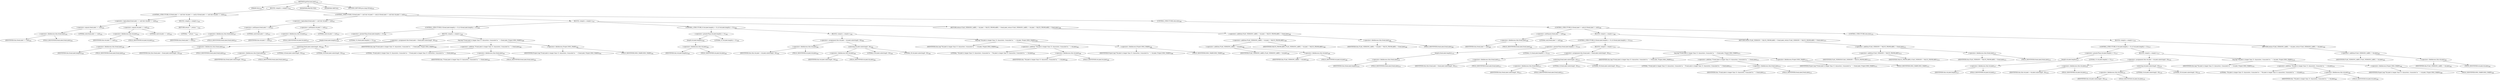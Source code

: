 digraph "getVersionLabel" {  
"1014" [label = <(METHOD,getVersionLabel)<SUB>553</SUB>> ]
"76" [label = <(PARAM,this)<SUB>553</SUB>> ]
"1015" [label = <(BLOCK,&lt;empty&gt;,&lt;empty&gt;)<SUB>553</SUB>> ]
"1016" [label = <(CONTROL_STRUCTURE,if (fromLabel == null &amp;&amp; toLabel == null),if (fromLabel == null &amp;&amp; toLabel == null))<SUB>554</SUB>> ]
"1017" [label = <(&lt;operator&gt;.logicalAnd,fromLabel == null &amp;&amp; toLabel == null)<SUB>554</SUB>> ]
"1018" [label = <(&lt;operator&gt;.equals,fromLabel == null)<SUB>554</SUB>> ]
"1019" [label = <(&lt;operator&gt;.fieldAccess,this.fromLabel)<SUB>554</SUB>> ]
"1020" [label = <(IDENTIFIER,this,fromLabel == null)<SUB>554</SUB>> ]
"1021" [label = <(FIELD_IDENTIFIER,fromLabel,fromLabel)<SUB>554</SUB>> ]
"1022" [label = <(LITERAL,null,fromLabel == null)<SUB>554</SUB>> ]
"1023" [label = <(&lt;operator&gt;.equals,toLabel == null)<SUB>554</SUB>> ]
"1024" [label = <(&lt;operator&gt;.fieldAccess,this.toLabel)<SUB>554</SUB>> ]
"1025" [label = <(IDENTIFIER,this,toLabel == null)<SUB>554</SUB>> ]
"1026" [label = <(FIELD_IDENTIFIER,toLabel,toLabel)<SUB>554</SUB>> ]
"1027" [label = <(LITERAL,null,toLabel == null)<SUB>554</SUB>> ]
"1028" [label = <(BLOCK,&lt;empty&gt;,&lt;empty&gt;)<SUB>554</SUB>> ]
"1029" [label = <(RETURN,return &quot;&quot;;,return &quot;&quot;;)<SUB>555</SUB>> ]
"1030" [label = <(LITERAL,&quot;&quot;,return &quot;&quot;;)<SUB>555</SUB>> ]
"1031" [label = <(CONTROL_STRUCTURE,if (fromLabel != null &amp;&amp; toLabel != null),if (fromLabel != null &amp;&amp; toLabel != null))<SUB>557</SUB>> ]
"1032" [label = <(&lt;operator&gt;.logicalAnd,fromLabel != null &amp;&amp; toLabel != null)<SUB>557</SUB>> ]
"1033" [label = <(&lt;operator&gt;.notEquals,fromLabel != null)<SUB>557</SUB>> ]
"1034" [label = <(&lt;operator&gt;.fieldAccess,this.fromLabel)<SUB>557</SUB>> ]
"1035" [label = <(IDENTIFIER,this,fromLabel != null)<SUB>557</SUB>> ]
"1036" [label = <(FIELD_IDENTIFIER,fromLabel,fromLabel)<SUB>557</SUB>> ]
"1037" [label = <(LITERAL,null,fromLabel != null)<SUB>557</SUB>> ]
"1038" [label = <(&lt;operator&gt;.notEquals,toLabel != null)<SUB>557</SUB>> ]
"1039" [label = <(&lt;operator&gt;.fieldAccess,this.toLabel)<SUB>557</SUB>> ]
"1040" [label = <(IDENTIFIER,this,toLabel != null)<SUB>557</SUB>> ]
"1041" [label = <(FIELD_IDENTIFIER,toLabel,toLabel)<SUB>557</SUB>> ]
"1042" [label = <(LITERAL,null,toLabel != null)<SUB>557</SUB>> ]
"1043" [label = <(BLOCK,&lt;empty&gt;,&lt;empty&gt;)<SUB>557</SUB>> ]
"1044" [label = <(CONTROL_STRUCTURE,if (fromLabel.length() &gt; 31),if (fromLabel.length() &gt; 31))<SUB>558</SUB>> ]
"1045" [label = <(&lt;operator&gt;.greaterThan,fromLabel.length() &gt; 31)<SUB>558</SUB>> ]
"1046" [label = <(length,fromLabel.length())<SUB>558</SUB>> ]
"1047" [label = <(&lt;operator&gt;.fieldAccess,this.fromLabel)<SUB>558</SUB>> ]
"1048" [label = <(IDENTIFIER,this,fromLabel.length())<SUB>558</SUB>> ]
"1049" [label = <(FIELD_IDENTIFIER,fromLabel,fromLabel)<SUB>558</SUB>> ]
"1050" [label = <(LITERAL,31,fromLabel.length() &gt; 31)<SUB>558</SUB>> ]
"1051" [label = <(BLOCK,&lt;empty&gt;,&lt;empty&gt;)<SUB>558</SUB>> ]
"1052" [label = <(&lt;operator&gt;.assignment,this.fromLabel = fromLabel.substring(0, 30))<SUB>559</SUB>> ]
"1053" [label = <(&lt;operator&gt;.fieldAccess,this.fromLabel)<SUB>559</SUB>> ]
"1054" [label = <(IDENTIFIER,this,this.fromLabel = fromLabel.substring(0, 30))<SUB>559</SUB>> ]
"1055" [label = <(FIELD_IDENTIFIER,fromLabel,fromLabel)<SUB>559</SUB>> ]
"1056" [label = <(substring,fromLabel.substring(0, 30))<SUB>559</SUB>> ]
"1057" [label = <(&lt;operator&gt;.fieldAccess,this.fromLabel)<SUB>559</SUB>> ]
"1058" [label = <(IDENTIFIER,this,fromLabel.substring(0, 30))<SUB>559</SUB>> ]
"1059" [label = <(FIELD_IDENTIFIER,fromLabel,fromLabel)<SUB>559</SUB>> ]
"1060" [label = <(LITERAL,0,fromLabel.substring(0, 30))<SUB>559</SUB>> ]
"1061" [label = <(LITERAL,30,fromLabel.substring(0, 30))<SUB>559</SUB>> ]
"1062" [label = <(log,log(&quot;FromLabel is longer than 31 characters, truncated to: &quot; + fromLabel, Project.MSG_WARN))<SUB>560</SUB>> ]
"75" [label = <(IDENTIFIER,this,log(&quot;FromLabel is longer than 31 characters, truncated to: &quot; + fromLabel, Project.MSG_WARN))<SUB>560</SUB>> ]
"1063" [label = <(&lt;operator&gt;.addition,&quot;FromLabel is longer than 31 characters, truncated to: &quot; + fromLabel)<SUB>560</SUB>> ]
"1064" [label = <(LITERAL,&quot;FromLabel is longer than 31 characters, truncated to: &quot;,&quot;FromLabel is longer than 31 characters, truncated to: &quot; + fromLabel)<SUB>560</SUB>> ]
"1065" [label = <(&lt;operator&gt;.fieldAccess,this.fromLabel)<SUB>561</SUB>> ]
"1066" [label = <(IDENTIFIER,this,&quot;FromLabel is longer than 31 characters, truncated to: &quot; + fromLabel)<SUB>561</SUB>> ]
"1067" [label = <(FIELD_IDENTIFIER,fromLabel,fromLabel)<SUB>561</SUB>> ]
"1068" [label = <(&lt;operator&gt;.fieldAccess,Project.MSG_WARN)<SUB>561</SUB>> ]
"1069" [label = <(IDENTIFIER,Project,log(&quot;FromLabel is longer than 31 characters, truncated to: &quot; + fromLabel, Project.MSG_WARN))<SUB>561</SUB>> ]
"1070" [label = <(FIELD_IDENTIFIER,MSG_WARN,MSG_WARN)<SUB>561</SUB>> ]
"1071" [label = <(CONTROL_STRUCTURE,if (toLabel.length() &gt; 31),if (toLabel.length() &gt; 31))<SUB>563</SUB>> ]
"1072" [label = <(&lt;operator&gt;.greaterThan,toLabel.length() &gt; 31)<SUB>563</SUB>> ]
"1073" [label = <(length,toLabel.length())<SUB>563</SUB>> ]
"1074" [label = <(&lt;operator&gt;.fieldAccess,this.toLabel)<SUB>563</SUB>> ]
"1075" [label = <(IDENTIFIER,this,toLabel.length())<SUB>563</SUB>> ]
"1076" [label = <(FIELD_IDENTIFIER,toLabel,toLabel)<SUB>563</SUB>> ]
"1077" [label = <(LITERAL,31,toLabel.length() &gt; 31)<SUB>563</SUB>> ]
"1078" [label = <(BLOCK,&lt;empty&gt;,&lt;empty&gt;)<SUB>563</SUB>> ]
"1079" [label = <(&lt;operator&gt;.assignment,this.toLabel = toLabel.substring(0, 30))<SUB>564</SUB>> ]
"1080" [label = <(&lt;operator&gt;.fieldAccess,this.toLabel)<SUB>564</SUB>> ]
"1081" [label = <(IDENTIFIER,this,this.toLabel = toLabel.substring(0, 30))<SUB>564</SUB>> ]
"1082" [label = <(FIELD_IDENTIFIER,toLabel,toLabel)<SUB>564</SUB>> ]
"1083" [label = <(substring,toLabel.substring(0, 30))<SUB>564</SUB>> ]
"1084" [label = <(&lt;operator&gt;.fieldAccess,this.toLabel)<SUB>564</SUB>> ]
"1085" [label = <(IDENTIFIER,this,toLabel.substring(0, 30))<SUB>564</SUB>> ]
"1086" [label = <(FIELD_IDENTIFIER,toLabel,toLabel)<SUB>564</SUB>> ]
"1087" [label = <(LITERAL,0,toLabel.substring(0, 30))<SUB>564</SUB>> ]
"1088" [label = <(LITERAL,30,toLabel.substring(0, 30))<SUB>564</SUB>> ]
"1089" [label = <(log,log(&quot;ToLabel is longer than 31 characters, truncated to: &quot; + toLabel, Project.MSG_WARN))<SUB>565</SUB>> ]
"77" [label = <(IDENTIFIER,this,log(&quot;ToLabel is longer than 31 characters, truncated to: &quot; + toLabel, Project.MSG_WARN))<SUB>565</SUB>> ]
"1090" [label = <(&lt;operator&gt;.addition,&quot;ToLabel is longer than 31 characters, truncated to: &quot; + toLabel)<SUB>565</SUB>> ]
"1091" [label = <(LITERAL,&quot;ToLabel is longer than 31 characters, truncated to: &quot;,&quot;ToLabel is longer than 31 characters, truncated to: &quot; + toLabel)<SUB>565</SUB>> ]
"1092" [label = <(&lt;operator&gt;.fieldAccess,this.toLabel)<SUB>566</SUB>> ]
"1093" [label = <(IDENTIFIER,this,&quot;ToLabel is longer than 31 characters, truncated to: &quot; + toLabel)<SUB>566</SUB>> ]
"1094" [label = <(FIELD_IDENTIFIER,toLabel,toLabel)<SUB>566</SUB>> ]
"1095" [label = <(&lt;operator&gt;.fieldAccess,Project.MSG_WARN)<SUB>566</SUB>> ]
"1096" [label = <(IDENTIFIER,Project,log(&quot;ToLabel is longer than 31 characters, truncated to: &quot; + toLabel, Project.MSG_WARN))<SUB>566</SUB>> ]
"1097" [label = <(FIELD_IDENTIFIER,MSG_WARN,MSG_WARN)<SUB>566</SUB>> ]
"1098" [label = <(RETURN,return FLAG_VERSION_LABEL + toLabel + VALUE_FROMLABEL + fromLabel;,return FLAG_VERSION_LABEL + toLabel + VALUE_FROMLABEL + fromLabel;)<SUB>568</SUB>> ]
"1099" [label = <(&lt;operator&gt;.addition,FLAG_VERSION_LABEL + toLabel + VALUE_FROMLABEL + fromLabel)<SUB>568</SUB>> ]
"1100" [label = <(&lt;operator&gt;.addition,FLAG_VERSION_LABEL + toLabel + VALUE_FROMLABEL)<SUB>568</SUB>> ]
"1101" [label = <(&lt;operator&gt;.addition,FLAG_VERSION_LABEL + toLabel)<SUB>568</SUB>> ]
"1102" [label = <(IDENTIFIER,FLAG_VERSION_LABEL,FLAG_VERSION_LABEL + toLabel)<SUB>568</SUB>> ]
"1103" [label = <(&lt;operator&gt;.fieldAccess,this.toLabel)<SUB>568</SUB>> ]
"1104" [label = <(IDENTIFIER,this,FLAG_VERSION_LABEL + toLabel)<SUB>568</SUB>> ]
"1105" [label = <(FIELD_IDENTIFIER,toLabel,toLabel)<SUB>568</SUB>> ]
"1106" [label = <(IDENTIFIER,VALUE_FROMLABEL,FLAG_VERSION_LABEL + toLabel + VALUE_FROMLABEL)<SUB>568</SUB>> ]
"1107" [label = <(&lt;operator&gt;.fieldAccess,this.fromLabel)<SUB>568</SUB>> ]
"1108" [label = <(IDENTIFIER,this,FLAG_VERSION_LABEL + toLabel + VALUE_FROMLABEL + fromLabel)<SUB>568</SUB>> ]
"1109" [label = <(FIELD_IDENTIFIER,fromLabel,fromLabel)<SUB>568</SUB>> ]
"1110" [label = <(CONTROL_STRUCTURE,else,else)<SUB>569</SUB>> ]
"1111" [label = <(CONTROL_STRUCTURE,if (fromLabel != null),if (fromLabel != null))<SUB>569</SUB>> ]
"1112" [label = <(&lt;operator&gt;.notEquals,fromLabel != null)<SUB>569</SUB>> ]
"1113" [label = <(&lt;operator&gt;.fieldAccess,this.fromLabel)<SUB>569</SUB>> ]
"1114" [label = <(IDENTIFIER,this,fromLabel != null)<SUB>569</SUB>> ]
"1115" [label = <(FIELD_IDENTIFIER,fromLabel,fromLabel)<SUB>569</SUB>> ]
"1116" [label = <(LITERAL,null,fromLabel != null)<SUB>569</SUB>> ]
"1117" [label = <(BLOCK,&lt;empty&gt;,&lt;empty&gt;)<SUB>569</SUB>> ]
"1118" [label = <(CONTROL_STRUCTURE,if (fromLabel.length() &gt; 31),if (fromLabel.length() &gt; 31))<SUB>570</SUB>> ]
"1119" [label = <(&lt;operator&gt;.greaterThan,fromLabel.length() &gt; 31)<SUB>570</SUB>> ]
"1120" [label = <(length,fromLabel.length())<SUB>570</SUB>> ]
"1121" [label = <(&lt;operator&gt;.fieldAccess,this.fromLabel)<SUB>570</SUB>> ]
"1122" [label = <(IDENTIFIER,this,fromLabel.length())<SUB>570</SUB>> ]
"1123" [label = <(FIELD_IDENTIFIER,fromLabel,fromLabel)<SUB>570</SUB>> ]
"1124" [label = <(LITERAL,31,fromLabel.length() &gt; 31)<SUB>570</SUB>> ]
"1125" [label = <(BLOCK,&lt;empty&gt;,&lt;empty&gt;)<SUB>570</SUB>> ]
"1126" [label = <(&lt;operator&gt;.assignment,this.fromLabel = fromLabel.substring(0, 30))<SUB>571</SUB>> ]
"1127" [label = <(&lt;operator&gt;.fieldAccess,this.fromLabel)<SUB>571</SUB>> ]
"1128" [label = <(IDENTIFIER,this,this.fromLabel = fromLabel.substring(0, 30))<SUB>571</SUB>> ]
"1129" [label = <(FIELD_IDENTIFIER,fromLabel,fromLabel)<SUB>571</SUB>> ]
"1130" [label = <(substring,fromLabel.substring(0, 30))<SUB>571</SUB>> ]
"1131" [label = <(&lt;operator&gt;.fieldAccess,this.fromLabel)<SUB>571</SUB>> ]
"1132" [label = <(IDENTIFIER,this,fromLabel.substring(0, 30))<SUB>571</SUB>> ]
"1133" [label = <(FIELD_IDENTIFIER,fromLabel,fromLabel)<SUB>571</SUB>> ]
"1134" [label = <(LITERAL,0,fromLabel.substring(0, 30))<SUB>571</SUB>> ]
"1135" [label = <(LITERAL,30,fromLabel.substring(0, 30))<SUB>571</SUB>> ]
"1136" [label = <(log,log(&quot;FromLabel is longer than 31 characters, truncated to: &quot; + fromLabel, Project.MSG_WARN))<SUB>572</SUB>> ]
"78" [label = <(IDENTIFIER,this,log(&quot;FromLabel is longer than 31 characters, truncated to: &quot; + fromLabel, Project.MSG_WARN))<SUB>572</SUB>> ]
"1137" [label = <(&lt;operator&gt;.addition,&quot;FromLabel is longer than 31 characters, truncated to: &quot; + fromLabel)<SUB>572</SUB>> ]
"1138" [label = <(LITERAL,&quot;FromLabel is longer than 31 characters, truncated to: &quot;,&quot;FromLabel is longer than 31 characters, truncated to: &quot; + fromLabel)<SUB>572</SUB>> ]
"1139" [label = <(&lt;operator&gt;.fieldAccess,this.fromLabel)<SUB>573</SUB>> ]
"1140" [label = <(IDENTIFIER,this,&quot;FromLabel is longer than 31 characters, truncated to: &quot; + fromLabel)<SUB>573</SUB>> ]
"1141" [label = <(FIELD_IDENTIFIER,fromLabel,fromLabel)<SUB>573</SUB>> ]
"1142" [label = <(&lt;operator&gt;.fieldAccess,Project.MSG_WARN)<SUB>573</SUB>> ]
"1143" [label = <(IDENTIFIER,Project,log(&quot;FromLabel is longer than 31 characters, truncated to: &quot; + fromLabel, Project.MSG_WARN))<SUB>573</SUB>> ]
"1144" [label = <(FIELD_IDENTIFIER,MSG_WARN,MSG_WARN)<SUB>573</SUB>> ]
"1145" [label = <(RETURN,return FLAG_VERSION + VALUE_FROMLABEL + fromLabel;,return FLAG_VERSION + VALUE_FROMLABEL + fromLabel;)<SUB>575</SUB>> ]
"1146" [label = <(&lt;operator&gt;.addition,FLAG_VERSION + VALUE_FROMLABEL + fromLabel)<SUB>575</SUB>> ]
"1147" [label = <(&lt;operator&gt;.addition,FLAG_VERSION + VALUE_FROMLABEL)<SUB>575</SUB>> ]
"1148" [label = <(IDENTIFIER,FLAG_VERSION,FLAG_VERSION + VALUE_FROMLABEL)<SUB>575</SUB>> ]
"1149" [label = <(IDENTIFIER,VALUE_FROMLABEL,FLAG_VERSION + VALUE_FROMLABEL)<SUB>575</SUB>> ]
"1150" [label = <(&lt;operator&gt;.fieldAccess,this.fromLabel)<SUB>575</SUB>> ]
"1151" [label = <(IDENTIFIER,this,FLAG_VERSION + VALUE_FROMLABEL + fromLabel)<SUB>575</SUB>> ]
"1152" [label = <(FIELD_IDENTIFIER,fromLabel,fromLabel)<SUB>575</SUB>> ]
"1153" [label = <(CONTROL_STRUCTURE,else,else)<SUB>576</SUB>> ]
"1154" [label = <(BLOCK,&lt;empty&gt;,&lt;empty&gt;)<SUB>576</SUB>> ]
"1155" [label = <(CONTROL_STRUCTURE,if (toLabel.length() &gt; 31),if (toLabel.length() &gt; 31))<SUB>577</SUB>> ]
"1156" [label = <(&lt;operator&gt;.greaterThan,toLabel.length() &gt; 31)<SUB>577</SUB>> ]
"1157" [label = <(length,toLabel.length())<SUB>577</SUB>> ]
"1158" [label = <(&lt;operator&gt;.fieldAccess,this.toLabel)<SUB>577</SUB>> ]
"1159" [label = <(IDENTIFIER,this,toLabel.length())<SUB>577</SUB>> ]
"1160" [label = <(FIELD_IDENTIFIER,toLabel,toLabel)<SUB>577</SUB>> ]
"1161" [label = <(LITERAL,31,toLabel.length() &gt; 31)<SUB>577</SUB>> ]
"1162" [label = <(BLOCK,&lt;empty&gt;,&lt;empty&gt;)<SUB>577</SUB>> ]
"1163" [label = <(&lt;operator&gt;.assignment,this.toLabel = toLabel.substring(0, 30))<SUB>578</SUB>> ]
"1164" [label = <(&lt;operator&gt;.fieldAccess,this.toLabel)<SUB>578</SUB>> ]
"1165" [label = <(IDENTIFIER,this,this.toLabel = toLabel.substring(0, 30))<SUB>578</SUB>> ]
"1166" [label = <(FIELD_IDENTIFIER,toLabel,toLabel)<SUB>578</SUB>> ]
"1167" [label = <(substring,toLabel.substring(0, 30))<SUB>578</SUB>> ]
"1168" [label = <(&lt;operator&gt;.fieldAccess,this.toLabel)<SUB>578</SUB>> ]
"1169" [label = <(IDENTIFIER,this,toLabel.substring(0, 30))<SUB>578</SUB>> ]
"1170" [label = <(FIELD_IDENTIFIER,toLabel,toLabel)<SUB>578</SUB>> ]
"1171" [label = <(LITERAL,0,toLabel.substring(0, 30))<SUB>578</SUB>> ]
"1172" [label = <(LITERAL,30,toLabel.substring(0, 30))<SUB>578</SUB>> ]
"1173" [label = <(log,log(&quot;ToLabel is longer than 31 characters, truncated to: &quot; + toLabel, Project.MSG_WARN))<SUB>579</SUB>> ]
"79" [label = <(IDENTIFIER,this,log(&quot;ToLabel is longer than 31 characters, truncated to: &quot; + toLabel, Project.MSG_WARN))<SUB>579</SUB>> ]
"1174" [label = <(&lt;operator&gt;.addition,&quot;ToLabel is longer than 31 characters, truncated to: &quot; + toLabel)<SUB>579</SUB>> ]
"1175" [label = <(LITERAL,&quot;ToLabel is longer than 31 characters, truncated to: &quot;,&quot;ToLabel is longer than 31 characters, truncated to: &quot; + toLabel)<SUB>579</SUB>> ]
"1176" [label = <(&lt;operator&gt;.fieldAccess,this.toLabel)<SUB>580</SUB>> ]
"1177" [label = <(IDENTIFIER,this,&quot;ToLabel is longer than 31 characters, truncated to: &quot; + toLabel)<SUB>580</SUB>> ]
"1178" [label = <(FIELD_IDENTIFIER,toLabel,toLabel)<SUB>580</SUB>> ]
"1179" [label = <(&lt;operator&gt;.fieldAccess,Project.MSG_WARN)<SUB>580</SUB>> ]
"1180" [label = <(IDENTIFIER,Project,log(&quot;ToLabel is longer than 31 characters, truncated to: &quot; + toLabel, Project.MSG_WARN))<SUB>580</SUB>> ]
"1181" [label = <(FIELD_IDENTIFIER,MSG_WARN,MSG_WARN)<SUB>580</SUB>> ]
"1182" [label = <(RETURN,return FLAG_VERSION_LABEL + toLabel;,return FLAG_VERSION_LABEL + toLabel;)<SUB>582</SUB>> ]
"1183" [label = <(&lt;operator&gt;.addition,FLAG_VERSION_LABEL + toLabel)<SUB>582</SUB>> ]
"1184" [label = <(IDENTIFIER,FLAG_VERSION_LABEL,FLAG_VERSION_LABEL + toLabel)<SUB>582</SUB>> ]
"1185" [label = <(&lt;operator&gt;.fieldAccess,this.toLabel)<SUB>582</SUB>> ]
"1186" [label = <(IDENTIFIER,this,FLAG_VERSION_LABEL + toLabel)<SUB>582</SUB>> ]
"1187" [label = <(FIELD_IDENTIFIER,toLabel,toLabel)<SUB>582</SUB>> ]
"1188" [label = <(MODIFIER,PROTECTED)> ]
"1189" [label = <(MODIFIER,VIRTUAL)> ]
"1190" [label = <(METHOD_RETURN,java.lang.String)<SUB>553</SUB>> ]
  "1014" -> "76" 
  "1014" -> "1015" 
  "1014" -> "1188" 
  "1014" -> "1189" 
  "1014" -> "1190" 
  "1015" -> "1016" 
  "1015" -> "1031" 
  "1016" -> "1017" 
  "1016" -> "1028" 
  "1017" -> "1018" 
  "1017" -> "1023" 
  "1018" -> "1019" 
  "1018" -> "1022" 
  "1019" -> "1020" 
  "1019" -> "1021" 
  "1023" -> "1024" 
  "1023" -> "1027" 
  "1024" -> "1025" 
  "1024" -> "1026" 
  "1028" -> "1029" 
  "1029" -> "1030" 
  "1031" -> "1032" 
  "1031" -> "1043" 
  "1031" -> "1110" 
  "1032" -> "1033" 
  "1032" -> "1038" 
  "1033" -> "1034" 
  "1033" -> "1037" 
  "1034" -> "1035" 
  "1034" -> "1036" 
  "1038" -> "1039" 
  "1038" -> "1042" 
  "1039" -> "1040" 
  "1039" -> "1041" 
  "1043" -> "1044" 
  "1043" -> "1071" 
  "1043" -> "1098" 
  "1044" -> "1045" 
  "1044" -> "1051" 
  "1045" -> "1046" 
  "1045" -> "1050" 
  "1046" -> "1047" 
  "1047" -> "1048" 
  "1047" -> "1049" 
  "1051" -> "1052" 
  "1051" -> "1062" 
  "1052" -> "1053" 
  "1052" -> "1056" 
  "1053" -> "1054" 
  "1053" -> "1055" 
  "1056" -> "1057" 
  "1056" -> "1060" 
  "1056" -> "1061" 
  "1057" -> "1058" 
  "1057" -> "1059" 
  "1062" -> "75" 
  "1062" -> "1063" 
  "1062" -> "1068" 
  "1063" -> "1064" 
  "1063" -> "1065" 
  "1065" -> "1066" 
  "1065" -> "1067" 
  "1068" -> "1069" 
  "1068" -> "1070" 
  "1071" -> "1072" 
  "1071" -> "1078" 
  "1072" -> "1073" 
  "1072" -> "1077" 
  "1073" -> "1074" 
  "1074" -> "1075" 
  "1074" -> "1076" 
  "1078" -> "1079" 
  "1078" -> "1089" 
  "1079" -> "1080" 
  "1079" -> "1083" 
  "1080" -> "1081" 
  "1080" -> "1082" 
  "1083" -> "1084" 
  "1083" -> "1087" 
  "1083" -> "1088" 
  "1084" -> "1085" 
  "1084" -> "1086" 
  "1089" -> "77" 
  "1089" -> "1090" 
  "1089" -> "1095" 
  "1090" -> "1091" 
  "1090" -> "1092" 
  "1092" -> "1093" 
  "1092" -> "1094" 
  "1095" -> "1096" 
  "1095" -> "1097" 
  "1098" -> "1099" 
  "1099" -> "1100" 
  "1099" -> "1107" 
  "1100" -> "1101" 
  "1100" -> "1106" 
  "1101" -> "1102" 
  "1101" -> "1103" 
  "1103" -> "1104" 
  "1103" -> "1105" 
  "1107" -> "1108" 
  "1107" -> "1109" 
  "1110" -> "1111" 
  "1111" -> "1112" 
  "1111" -> "1117" 
  "1111" -> "1153" 
  "1112" -> "1113" 
  "1112" -> "1116" 
  "1113" -> "1114" 
  "1113" -> "1115" 
  "1117" -> "1118" 
  "1117" -> "1145" 
  "1118" -> "1119" 
  "1118" -> "1125" 
  "1119" -> "1120" 
  "1119" -> "1124" 
  "1120" -> "1121" 
  "1121" -> "1122" 
  "1121" -> "1123" 
  "1125" -> "1126" 
  "1125" -> "1136" 
  "1126" -> "1127" 
  "1126" -> "1130" 
  "1127" -> "1128" 
  "1127" -> "1129" 
  "1130" -> "1131" 
  "1130" -> "1134" 
  "1130" -> "1135" 
  "1131" -> "1132" 
  "1131" -> "1133" 
  "1136" -> "78" 
  "1136" -> "1137" 
  "1136" -> "1142" 
  "1137" -> "1138" 
  "1137" -> "1139" 
  "1139" -> "1140" 
  "1139" -> "1141" 
  "1142" -> "1143" 
  "1142" -> "1144" 
  "1145" -> "1146" 
  "1146" -> "1147" 
  "1146" -> "1150" 
  "1147" -> "1148" 
  "1147" -> "1149" 
  "1150" -> "1151" 
  "1150" -> "1152" 
  "1153" -> "1154" 
  "1154" -> "1155" 
  "1154" -> "1182" 
  "1155" -> "1156" 
  "1155" -> "1162" 
  "1156" -> "1157" 
  "1156" -> "1161" 
  "1157" -> "1158" 
  "1158" -> "1159" 
  "1158" -> "1160" 
  "1162" -> "1163" 
  "1162" -> "1173" 
  "1163" -> "1164" 
  "1163" -> "1167" 
  "1164" -> "1165" 
  "1164" -> "1166" 
  "1167" -> "1168" 
  "1167" -> "1171" 
  "1167" -> "1172" 
  "1168" -> "1169" 
  "1168" -> "1170" 
  "1173" -> "79" 
  "1173" -> "1174" 
  "1173" -> "1179" 
  "1174" -> "1175" 
  "1174" -> "1176" 
  "1176" -> "1177" 
  "1176" -> "1178" 
  "1179" -> "1180" 
  "1179" -> "1181" 
  "1182" -> "1183" 
  "1183" -> "1184" 
  "1183" -> "1185" 
  "1185" -> "1186" 
  "1185" -> "1187" 
}
